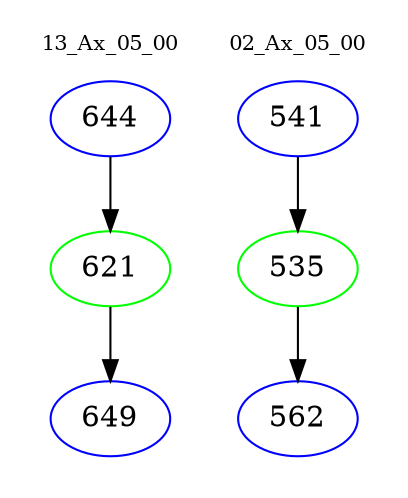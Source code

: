 digraph{
subgraph cluster_0 {
color = white
label = "13_Ax_05_00";
fontsize=10;
T0_644 [label="644", color="blue"]
T0_644 -> T0_621 [color="black"]
T0_621 [label="621", color="green"]
T0_621 -> T0_649 [color="black"]
T0_649 [label="649", color="blue"]
}
subgraph cluster_1 {
color = white
label = "02_Ax_05_00";
fontsize=10;
T1_541 [label="541", color="blue"]
T1_541 -> T1_535 [color="black"]
T1_535 [label="535", color="green"]
T1_535 -> T1_562 [color="black"]
T1_562 [label="562", color="blue"]
}
}
